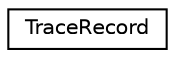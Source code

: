 digraph G
{
  edge [fontname="Helvetica",fontsize="10",labelfontname="Helvetica",labelfontsize="10"];
  node [fontname="Helvetica",fontsize="10",shape=record];
  rankdir="LR";
  Node1 [label="TraceRecord",height=0.2,width=0.4,color="black", fillcolor="white", style="filled",URL="$struct_trace_record.html"];
}
